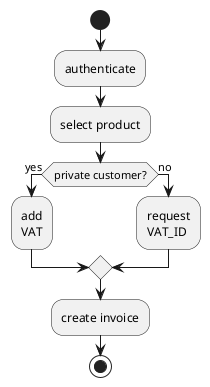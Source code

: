 @startuml

start

:authenticate;

:select product;

if (private customer?) then (yes)
  :add\nVAT;
else (no)
  :request\nVAT_ID;
  endif

:create invoice;
stop

@enduml

